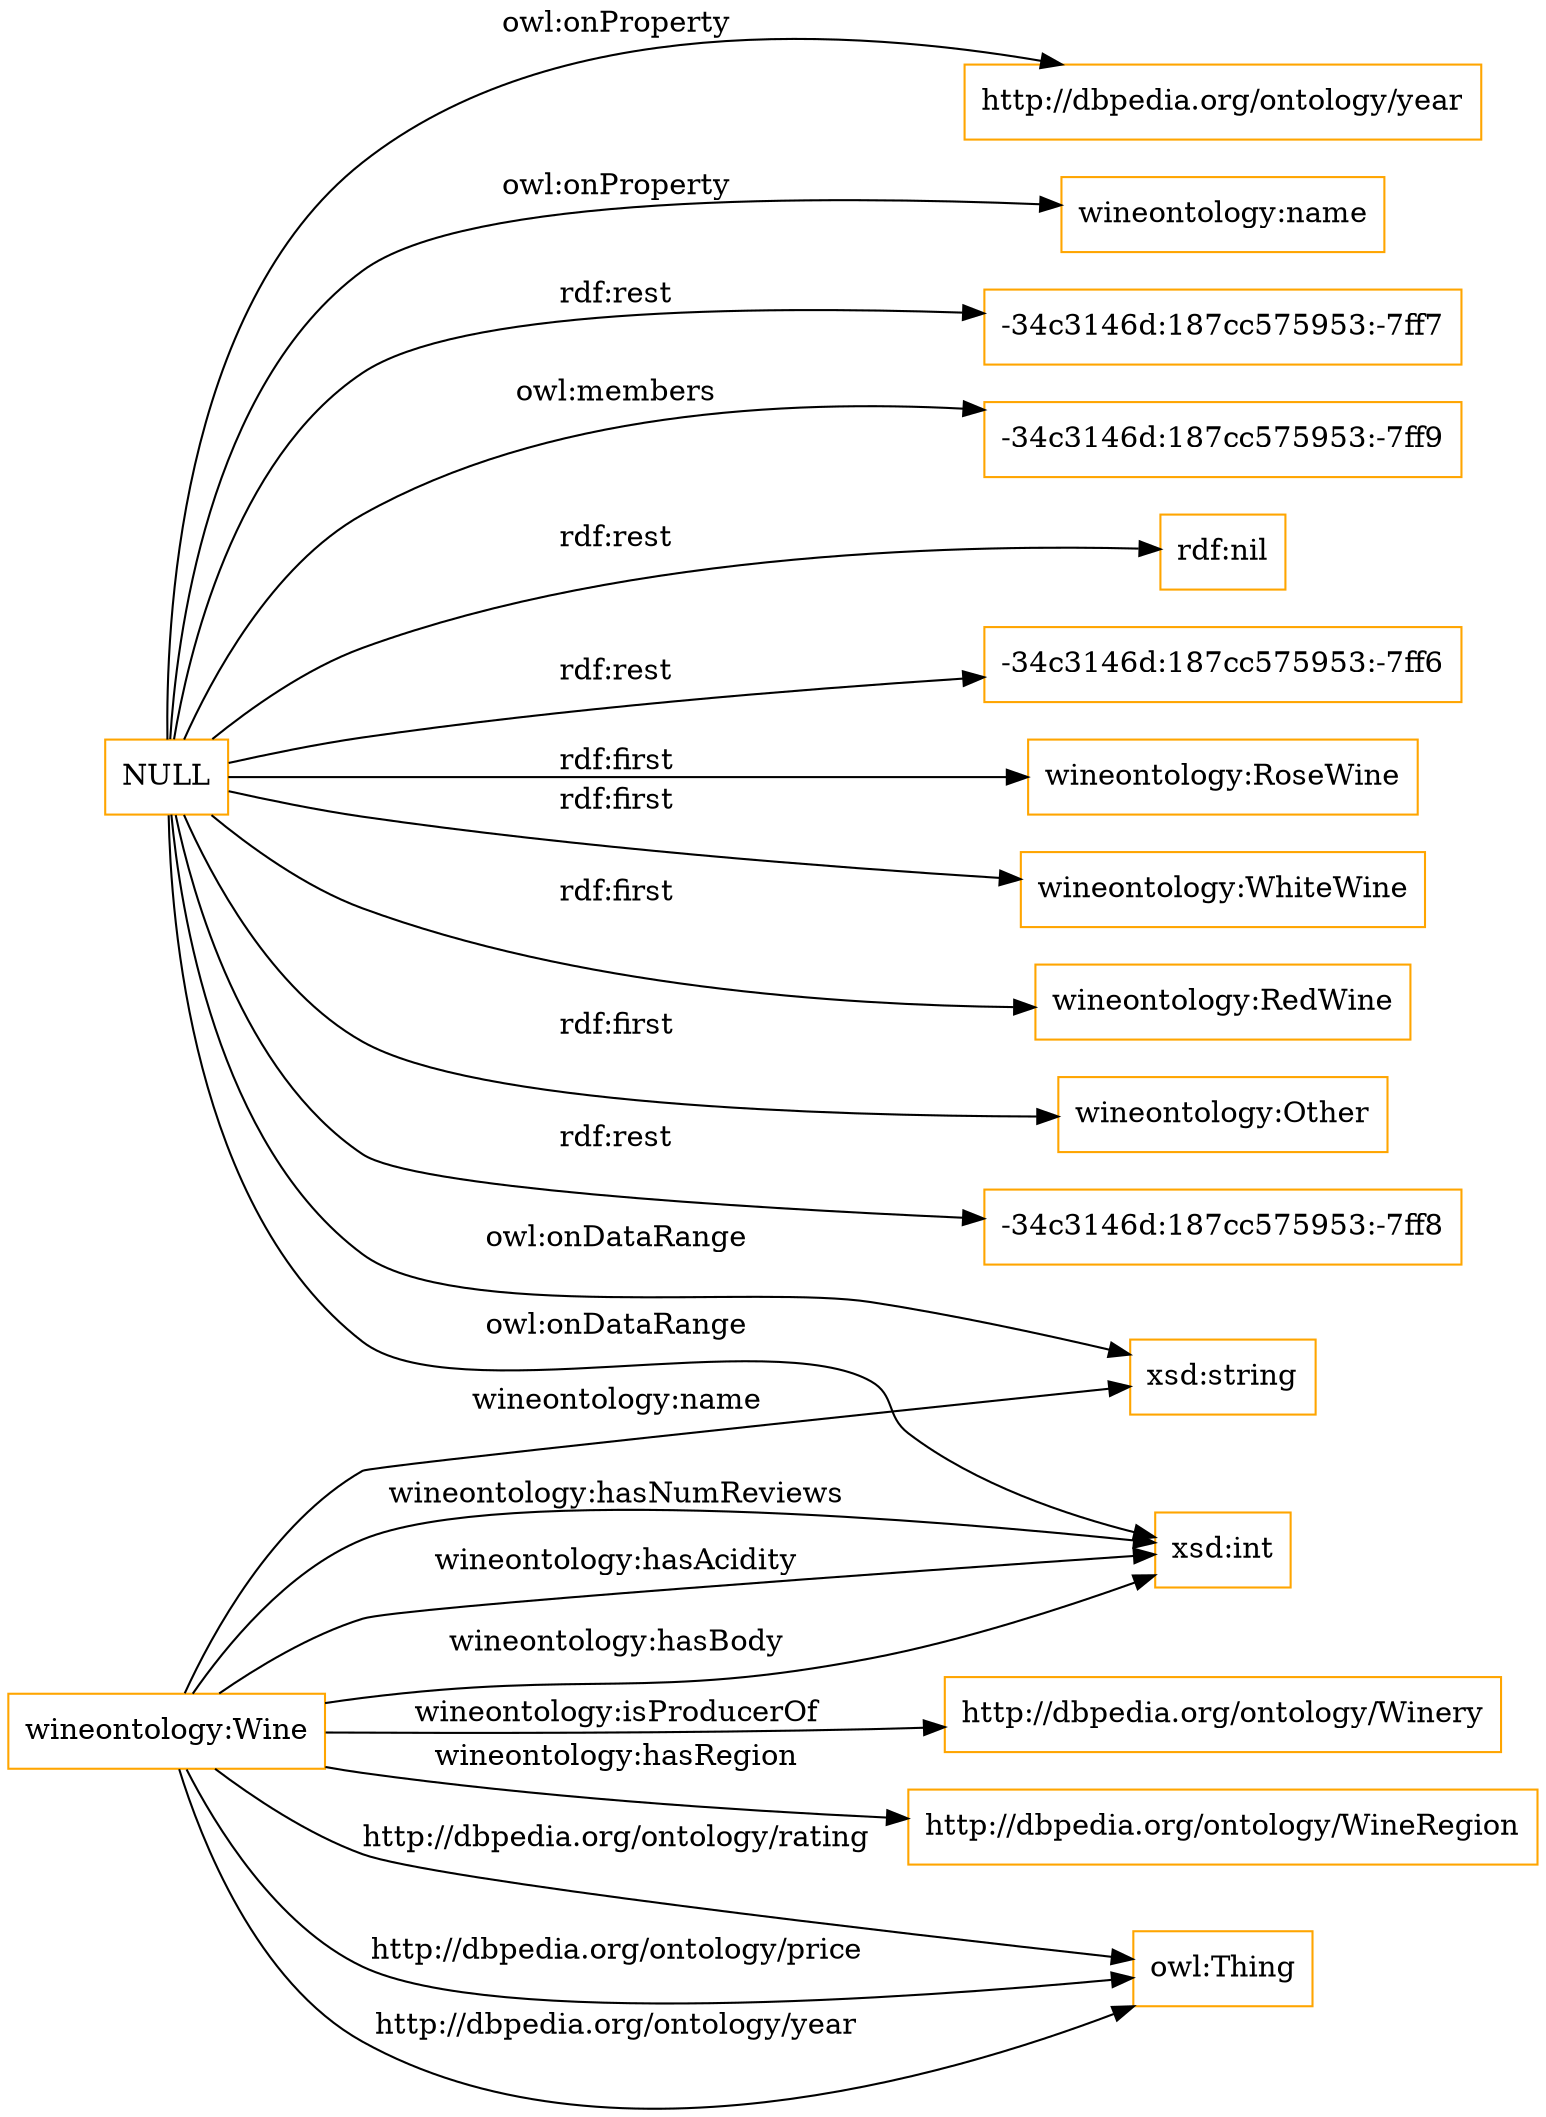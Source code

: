 digraph ar2dtool_diagram { 
rankdir=LR;
size="1501"
node [shape = rectangle, color="orange"]; "wineontology:RoseWine" "wineontology:Wine" "wineontology:WhiteWine" "wineontology:RedWine" "http://dbpedia.org/ontology/Winery" "http://dbpedia.org/ontology/WineRegion" "wineontology:Other" ; /*classes style*/
	"NULL" -> "wineontology:WhiteWine" [ label = "rdf:first" ];
	"NULL" -> "-34c3146d:187cc575953:-7ff8" [ label = "rdf:rest" ];
	"NULL" -> "http://dbpedia.org/ontology/year" [ label = "owl:onProperty" ];
	"NULL" -> "wineontology:name" [ label = "owl:onProperty" ];
	"NULL" -> "-34c3146d:187cc575953:-7ff7" [ label = "rdf:rest" ];
	"NULL" -> "-34c3146d:187cc575953:-7ff9" [ label = "owl:members" ];
	"NULL" -> "rdf:nil" [ label = "rdf:rest" ];
	"NULL" -> "wineontology:RedWine" [ label = "rdf:first" ];
	"NULL" -> "xsd:string" [ label = "owl:onDataRange" ];
	"NULL" -> "wineontology:Other" [ label = "rdf:first" ];
	"NULL" -> "xsd:int" [ label = "owl:onDataRange" ];
	"NULL" -> "-34c3146d:187cc575953:-7ff6" [ label = "rdf:rest" ];
	"NULL" -> "wineontology:RoseWine" [ label = "rdf:first" ];
	"wineontology:Wine" -> "http://dbpedia.org/ontology/WineRegion" [ label = "wineontology:hasRegion" ];
	"wineontology:Wine" -> "xsd:int" [ label = "wineontology:hasAcidity" ];
	"wineontology:Wine" -> "xsd:int" [ label = "wineontology:hasBody" ];
	"wineontology:Wine" -> "http://dbpedia.org/ontology/Winery" [ label = "wineontology:isProducerOf" ];
	"wineontology:Wine" -> "xsd:int" [ label = "wineontology:hasNumReviews" ];
	"wineontology:Wine" -> "owl:Thing" [ label = "http://dbpedia.org/ontology/price" ];
	"wineontology:Wine" -> "owl:Thing" [ label = "http://dbpedia.org/ontology/year" ];
	"wineontology:Wine" -> "owl:Thing" [ label = "http://dbpedia.org/ontology/rating" ];
	"wineontology:Wine" -> "xsd:string" [ label = "wineontology:name" ];

}

